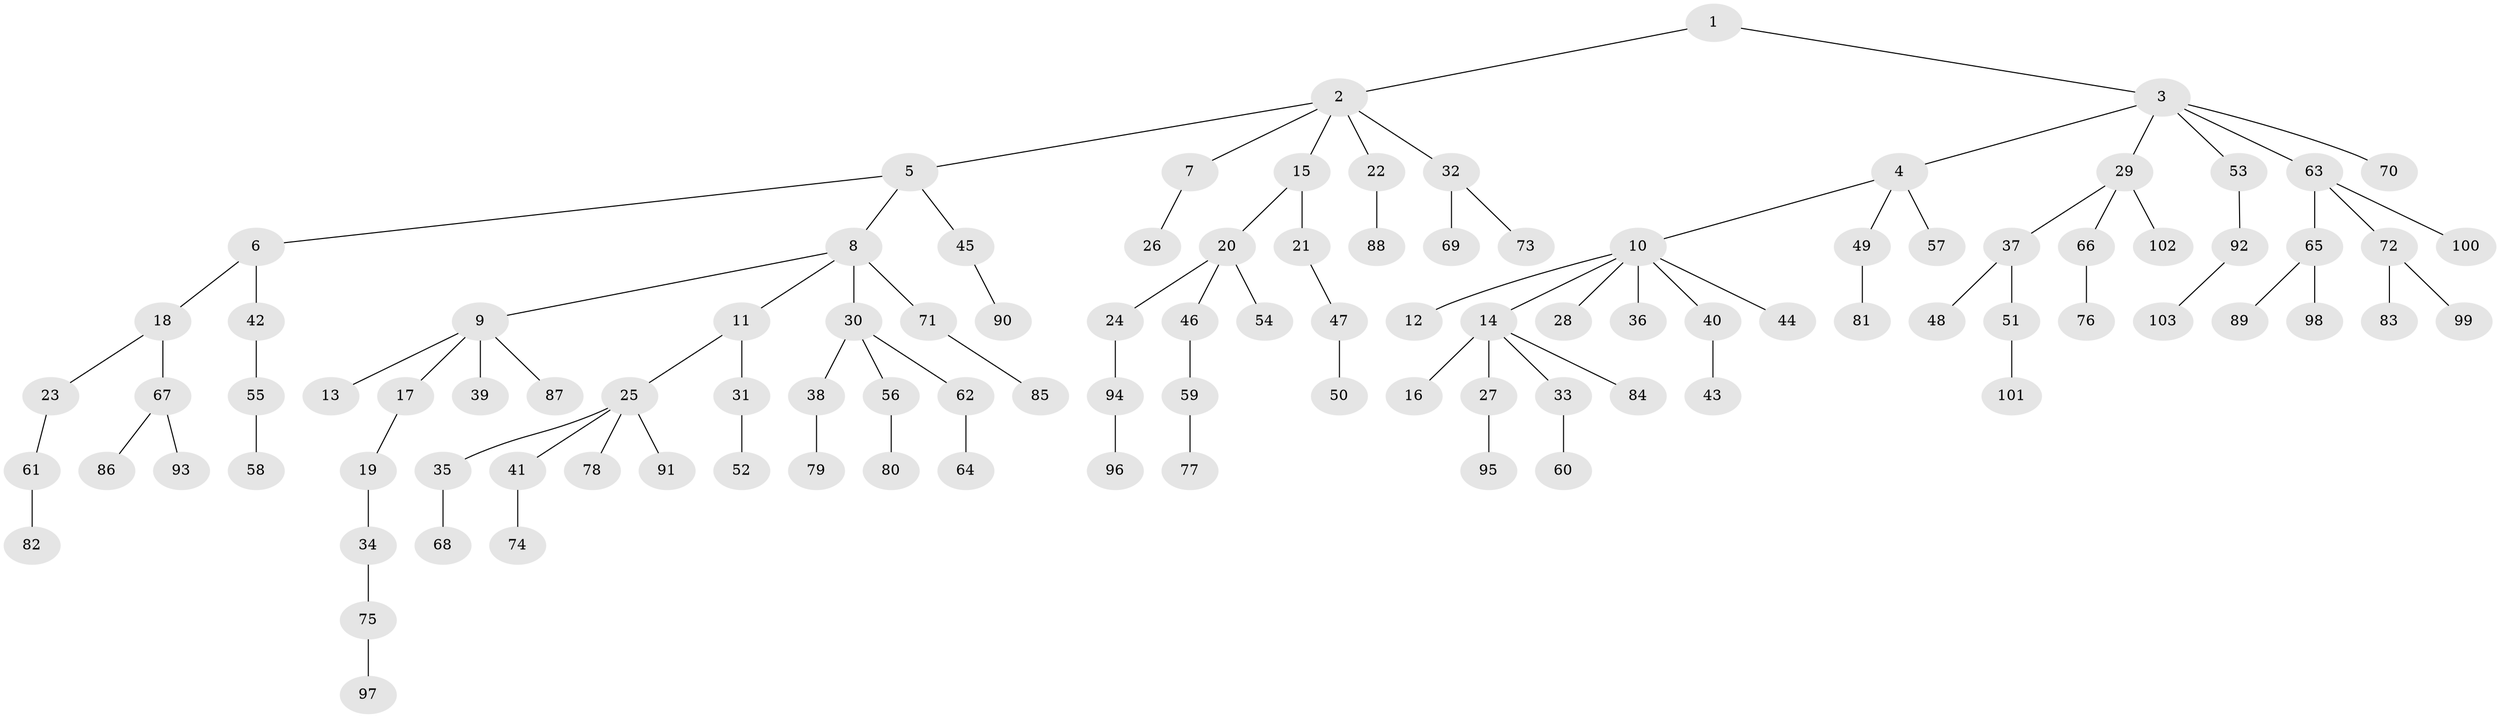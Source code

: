 // coarse degree distribution, {2: 0.26229508196721313, 1: 0.639344262295082, 5: 0.03278688524590164, 4: 0.03278688524590164, 28: 0.01639344262295082, 3: 0.01639344262295082}
// Generated by graph-tools (version 1.1) at 2025/56/03/04/25 21:56:09]
// undirected, 103 vertices, 102 edges
graph export_dot {
graph [start="1"]
  node [color=gray90,style=filled];
  1;
  2;
  3;
  4;
  5;
  6;
  7;
  8;
  9;
  10;
  11;
  12;
  13;
  14;
  15;
  16;
  17;
  18;
  19;
  20;
  21;
  22;
  23;
  24;
  25;
  26;
  27;
  28;
  29;
  30;
  31;
  32;
  33;
  34;
  35;
  36;
  37;
  38;
  39;
  40;
  41;
  42;
  43;
  44;
  45;
  46;
  47;
  48;
  49;
  50;
  51;
  52;
  53;
  54;
  55;
  56;
  57;
  58;
  59;
  60;
  61;
  62;
  63;
  64;
  65;
  66;
  67;
  68;
  69;
  70;
  71;
  72;
  73;
  74;
  75;
  76;
  77;
  78;
  79;
  80;
  81;
  82;
  83;
  84;
  85;
  86;
  87;
  88;
  89;
  90;
  91;
  92;
  93;
  94;
  95;
  96;
  97;
  98;
  99;
  100;
  101;
  102;
  103;
  1 -- 2;
  1 -- 3;
  2 -- 5;
  2 -- 7;
  2 -- 15;
  2 -- 22;
  2 -- 32;
  3 -- 4;
  3 -- 29;
  3 -- 53;
  3 -- 63;
  3 -- 70;
  4 -- 10;
  4 -- 49;
  4 -- 57;
  5 -- 6;
  5 -- 8;
  5 -- 45;
  6 -- 18;
  6 -- 42;
  7 -- 26;
  8 -- 9;
  8 -- 11;
  8 -- 30;
  8 -- 71;
  9 -- 13;
  9 -- 17;
  9 -- 39;
  9 -- 87;
  10 -- 12;
  10 -- 14;
  10 -- 28;
  10 -- 36;
  10 -- 40;
  10 -- 44;
  11 -- 25;
  11 -- 31;
  14 -- 16;
  14 -- 27;
  14 -- 33;
  14 -- 84;
  15 -- 20;
  15 -- 21;
  17 -- 19;
  18 -- 23;
  18 -- 67;
  19 -- 34;
  20 -- 24;
  20 -- 46;
  20 -- 54;
  21 -- 47;
  22 -- 88;
  23 -- 61;
  24 -- 94;
  25 -- 35;
  25 -- 41;
  25 -- 78;
  25 -- 91;
  27 -- 95;
  29 -- 37;
  29 -- 66;
  29 -- 102;
  30 -- 38;
  30 -- 56;
  30 -- 62;
  31 -- 52;
  32 -- 69;
  32 -- 73;
  33 -- 60;
  34 -- 75;
  35 -- 68;
  37 -- 48;
  37 -- 51;
  38 -- 79;
  40 -- 43;
  41 -- 74;
  42 -- 55;
  45 -- 90;
  46 -- 59;
  47 -- 50;
  49 -- 81;
  51 -- 101;
  53 -- 92;
  55 -- 58;
  56 -- 80;
  59 -- 77;
  61 -- 82;
  62 -- 64;
  63 -- 65;
  63 -- 72;
  63 -- 100;
  65 -- 89;
  65 -- 98;
  66 -- 76;
  67 -- 86;
  67 -- 93;
  71 -- 85;
  72 -- 83;
  72 -- 99;
  75 -- 97;
  92 -- 103;
  94 -- 96;
}
